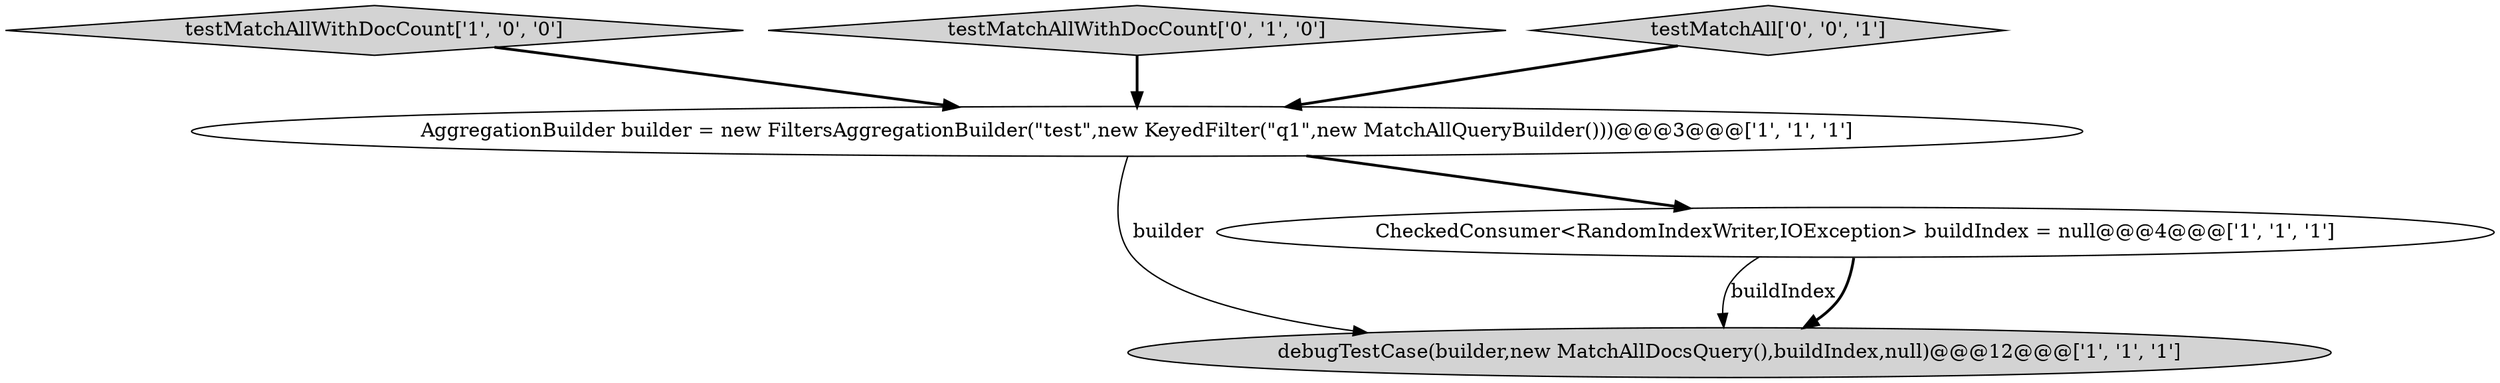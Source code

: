 digraph {
0 [style = filled, label = "AggregationBuilder builder = new FiltersAggregationBuilder(\"test\",new KeyedFilter(\"q1\",new MatchAllQueryBuilder()))@@@3@@@['1', '1', '1']", fillcolor = white, shape = ellipse image = "AAA0AAABBB1BBB"];
1 [style = filled, label = "testMatchAllWithDocCount['1', '0', '0']", fillcolor = lightgray, shape = diamond image = "AAA0AAABBB1BBB"];
4 [style = filled, label = "testMatchAllWithDocCount['0', '1', '0']", fillcolor = lightgray, shape = diamond image = "AAA0AAABBB2BBB"];
3 [style = filled, label = "debugTestCase(builder,new MatchAllDocsQuery(),buildIndex,null)@@@12@@@['1', '1', '1']", fillcolor = lightgray, shape = ellipse image = "AAA0AAABBB1BBB"];
5 [style = filled, label = "testMatchAll['0', '0', '1']", fillcolor = lightgray, shape = diamond image = "AAA0AAABBB3BBB"];
2 [style = filled, label = "CheckedConsumer<RandomIndexWriter,IOException> buildIndex = null@@@4@@@['1', '1', '1']", fillcolor = white, shape = ellipse image = "AAA0AAABBB1BBB"];
2->3 [style = solid, label="buildIndex"];
5->0 [style = bold, label=""];
0->2 [style = bold, label=""];
0->3 [style = solid, label="builder"];
2->3 [style = bold, label=""];
4->0 [style = bold, label=""];
1->0 [style = bold, label=""];
}
